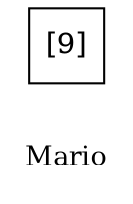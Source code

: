digraph G {node [shape = square]; 
 graph [rankdir=LR]; 
_diagram_info [shape="plaintext", label="Mario", fontsize=13]"[9]"
}
